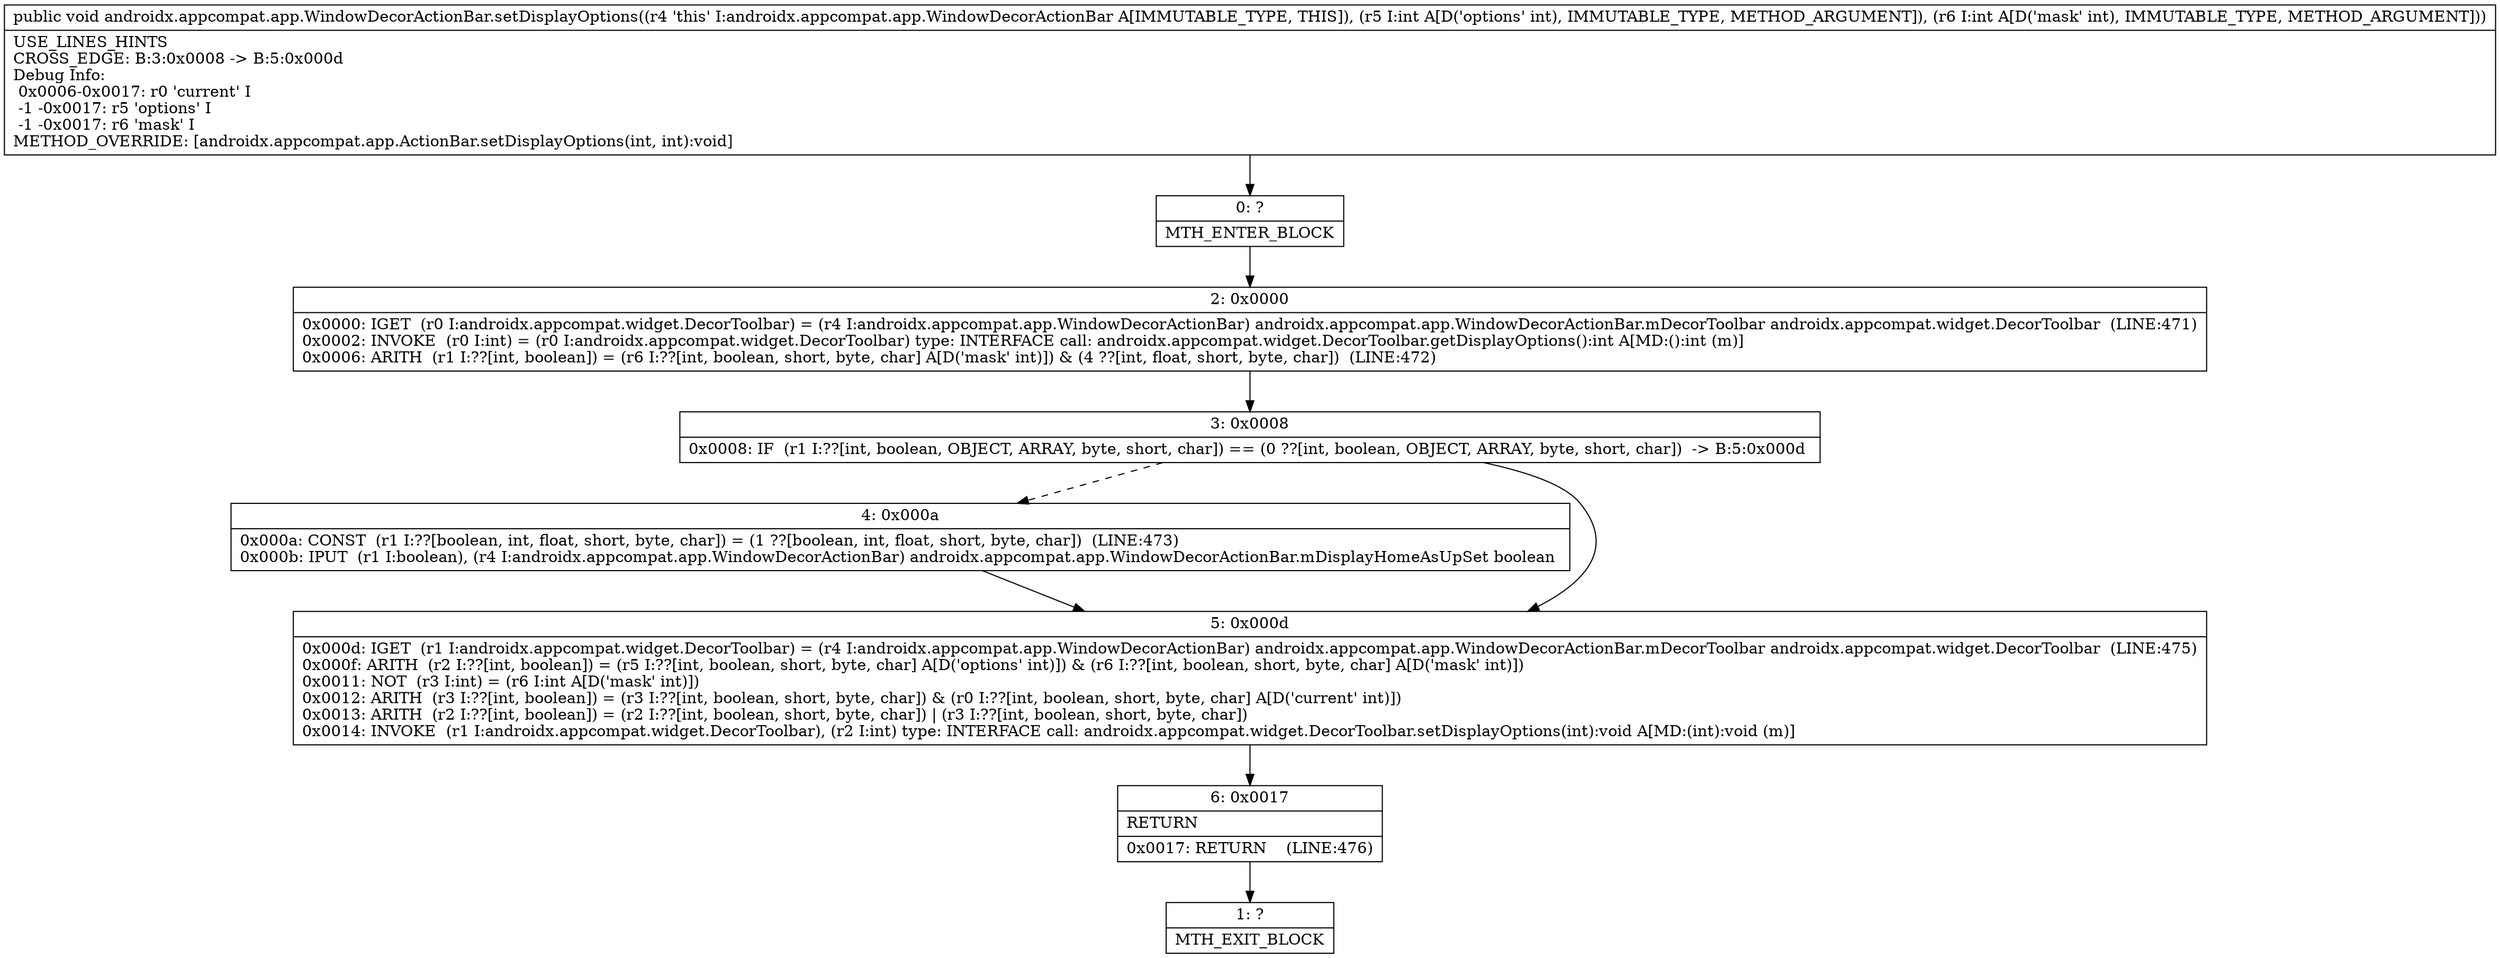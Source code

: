 digraph "CFG forandroidx.appcompat.app.WindowDecorActionBar.setDisplayOptions(II)V" {
Node_0 [shape=record,label="{0\:\ ?|MTH_ENTER_BLOCK\l}"];
Node_2 [shape=record,label="{2\:\ 0x0000|0x0000: IGET  (r0 I:androidx.appcompat.widget.DecorToolbar) = (r4 I:androidx.appcompat.app.WindowDecorActionBar) androidx.appcompat.app.WindowDecorActionBar.mDecorToolbar androidx.appcompat.widget.DecorToolbar  (LINE:471)\l0x0002: INVOKE  (r0 I:int) = (r0 I:androidx.appcompat.widget.DecorToolbar) type: INTERFACE call: androidx.appcompat.widget.DecorToolbar.getDisplayOptions():int A[MD:():int (m)]\l0x0006: ARITH  (r1 I:??[int, boolean]) = (r6 I:??[int, boolean, short, byte, char] A[D('mask' int)]) & (4 ??[int, float, short, byte, char])  (LINE:472)\l}"];
Node_3 [shape=record,label="{3\:\ 0x0008|0x0008: IF  (r1 I:??[int, boolean, OBJECT, ARRAY, byte, short, char]) == (0 ??[int, boolean, OBJECT, ARRAY, byte, short, char])  \-\> B:5:0x000d \l}"];
Node_4 [shape=record,label="{4\:\ 0x000a|0x000a: CONST  (r1 I:??[boolean, int, float, short, byte, char]) = (1 ??[boolean, int, float, short, byte, char])  (LINE:473)\l0x000b: IPUT  (r1 I:boolean), (r4 I:androidx.appcompat.app.WindowDecorActionBar) androidx.appcompat.app.WindowDecorActionBar.mDisplayHomeAsUpSet boolean \l}"];
Node_5 [shape=record,label="{5\:\ 0x000d|0x000d: IGET  (r1 I:androidx.appcompat.widget.DecorToolbar) = (r4 I:androidx.appcompat.app.WindowDecorActionBar) androidx.appcompat.app.WindowDecorActionBar.mDecorToolbar androidx.appcompat.widget.DecorToolbar  (LINE:475)\l0x000f: ARITH  (r2 I:??[int, boolean]) = (r5 I:??[int, boolean, short, byte, char] A[D('options' int)]) & (r6 I:??[int, boolean, short, byte, char] A[D('mask' int)]) \l0x0011: NOT  (r3 I:int) = (r6 I:int A[D('mask' int)]) \l0x0012: ARITH  (r3 I:??[int, boolean]) = (r3 I:??[int, boolean, short, byte, char]) & (r0 I:??[int, boolean, short, byte, char] A[D('current' int)]) \l0x0013: ARITH  (r2 I:??[int, boolean]) = (r2 I:??[int, boolean, short, byte, char]) \| (r3 I:??[int, boolean, short, byte, char]) \l0x0014: INVOKE  (r1 I:androidx.appcompat.widget.DecorToolbar), (r2 I:int) type: INTERFACE call: androidx.appcompat.widget.DecorToolbar.setDisplayOptions(int):void A[MD:(int):void (m)]\l}"];
Node_6 [shape=record,label="{6\:\ 0x0017|RETURN\l|0x0017: RETURN    (LINE:476)\l}"];
Node_1 [shape=record,label="{1\:\ ?|MTH_EXIT_BLOCK\l}"];
MethodNode[shape=record,label="{public void androidx.appcompat.app.WindowDecorActionBar.setDisplayOptions((r4 'this' I:androidx.appcompat.app.WindowDecorActionBar A[IMMUTABLE_TYPE, THIS]), (r5 I:int A[D('options' int), IMMUTABLE_TYPE, METHOD_ARGUMENT]), (r6 I:int A[D('mask' int), IMMUTABLE_TYPE, METHOD_ARGUMENT]))  | USE_LINES_HINTS\lCROSS_EDGE: B:3:0x0008 \-\> B:5:0x000d\lDebug Info:\l  0x0006\-0x0017: r0 'current' I\l  \-1 \-0x0017: r5 'options' I\l  \-1 \-0x0017: r6 'mask' I\lMETHOD_OVERRIDE: [androidx.appcompat.app.ActionBar.setDisplayOptions(int, int):void]\l}"];
MethodNode -> Node_0;Node_0 -> Node_2;
Node_2 -> Node_3;
Node_3 -> Node_4[style=dashed];
Node_3 -> Node_5;
Node_4 -> Node_5;
Node_5 -> Node_6;
Node_6 -> Node_1;
}

